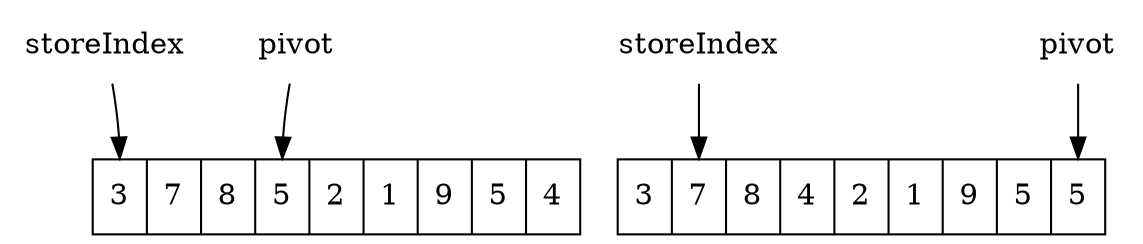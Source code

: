 digraph quicksort {

    node [shape="plaintext"]

    pivot1 [label="pivot"]
    pivot2 [label="pivot"]
    
    storeIndex1 [label="storeIndex"]
    storeIndex2 [label="storeIndex"]

    node [shape="record"]

    step1 [label=" <head>3 | 7 | 8 | <pivot>5 | 2 | 1 | 9 | 5 | 4 "]
    step2 [label=" 3 | <head>7 | 8 | 4 | 2 | 1 | 9 | 5 | <pivot>5 "]

    pivot1 -> step1:pivot
    pivot2 -> step2:pivot

    storeIndex1 -> step1:head
    storeIndex2 -> step2:head
}